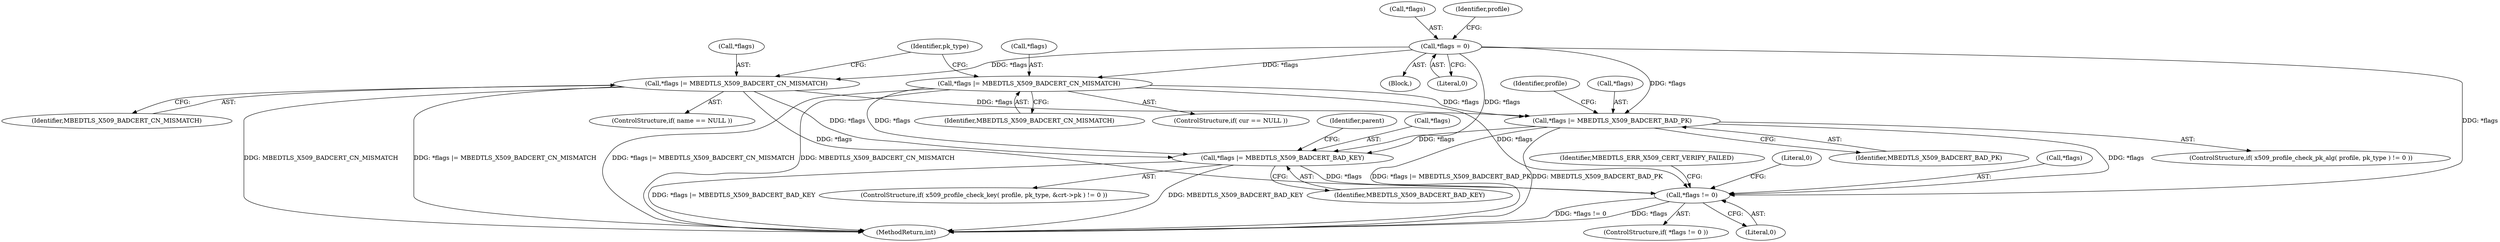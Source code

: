 digraph "0_mbedtls_d15795acd5074e0b44e71f7ede8bdfe1b48591fc@pointer" {
"1000332" [label="(Call,*flags |= MBEDTLS_X509_BADCERT_BAD_PK)"];
"1000236" [label="(Call,*flags |= MBEDTLS_X509_BADCERT_CN_MISMATCH)"];
"1000131" [label="(Call,*flags = 0)"];
"1000315" [label="(Call,*flags |= MBEDTLS_X509_BADCERT_CN_MISMATCH)"];
"1000346" [label="(Call,*flags |= MBEDTLS_X509_BADCERT_BAD_KEY)"];
"1000481" [label="(Call,*flags != 0)"];
"1000339" [label="(Identifier,profile)"];
"1000236" [label="(Call,*flags |= MBEDTLS_X509_BADCERT_CN_MISMATCH)"];
"1000333" [label="(Call,*flags)"];
"1000484" [label="(Literal,0)"];
"1000113" [label="(Block,)"];
"1000237" [label="(Call,*flags)"];
"1000311" [label="(ControlStructure,if( name == NULL ))"];
"1000315" [label="(Call,*flags |= MBEDTLS_X509_BADCERT_CN_MISMATCH)"];
"1000320" [label="(Identifier,pk_type)"];
"1000489" [label="(MethodReturn,int)"];
"1000481" [label="(Call,*flags != 0)"];
"1000318" [label="(Identifier,MBEDTLS_X509_BADCERT_CN_MISMATCH)"];
"1000326" [label="(ControlStructure,if( x509_profile_check_pk_alg( profile, pk_type ) != 0 ))"];
"1000480" [label="(ControlStructure,if( *flags != 0 ))"];
"1000486" [label="(Identifier,MBEDTLS_ERR_X509_CERT_VERIFY_FAILED)"];
"1000352" [label="(Identifier,parent)"];
"1000132" [label="(Call,*flags)"];
"1000346" [label="(Call,*flags |= MBEDTLS_X509_BADCERT_BAD_KEY)"];
"1000316" [label="(Call,*flags)"];
"1000347" [label="(Call,*flags)"];
"1000335" [label="(Identifier,MBEDTLS_X509_BADCERT_BAD_PK)"];
"1000336" [label="(ControlStructure,if( x509_profile_check_key( profile, pk_type, &crt->pk ) != 0 ))"];
"1000131" [label="(Call,*flags = 0)"];
"1000488" [label="(Literal,0)"];
"1000239" [label="(Identifier,MBEDTLS_X509_BADCERT_CN_MISMATCH)"];
"1000349" [label="(Identifier,MBEDTLS_X509_BADCERT_BAD_KEY)"];
"1000482" [label="(Call,*flags)"];
"1000232" [label="(ControlStructure,if( cur == NULL ))"];
"1000137" [label="(Identifier,profile)"];
"1000134" [label="(Literal,0)"];
"1000332" [label="(Call,*flags |= MBEDTLS_X509_BADCERT_BAD_PK)"];
"1000332" -> "1000326"  [label="AST: "];
"1000332" -> "1000335"  [label="CFG: "];
"1000333" -> "1000332"  [label="AST: "];
"1000335" -> "1000332"  [label="AST: "];
"1000339" -> "1000332"  [label="CFG: "];
"1000332" -> "1000489"  [label="DDG: *flags |= MBEDTLS_X509_BADCERT_BAD_PK"];
"1000332" -> "1000489"  [label="DDG: MBEDTLS_X509_BADCERT_BAD_PK"];
"1000236" -> "1000332"  [label="DDG: *flags"];
"1000315" -> "1000332"  [label="DDG: *flags"];
"1000131" -> "1000332"  [label="DDG: *flags"];
"1000332" -> "1000346"  [label="DDG: *flags"];
"1000332" -> "1000481"  [label="DDG: *flags"];
"1000236" -> "1000232"  [label="AST: "];
"1000236" -> "1000239"  [label="CFG: "];
"1000237" -> "1000236"  [label="AST: "];
"1000239" -> "1000236"  [label="AST: "];
"1000320" -> "1000236"  [label="CFG: "];
"1000236" -> "1000489"  [label="DDG: MBEDTLS_X509_BADCERT_CN_MISMATCH"];
"1000236" -> "1000489"  [label="DDG: *flags |= MBEDTLS_X509_BADCERT_CN_MISMATCH"];
"1000131" -> "1000236"  [label="DDG: *flags"];
"1000236" -> "1000346"  [label="DDG: *flags"];
"1000236" -> "1000481"  [label="DDG: *flags"];
"1000131" -> "1000113"  [label="AST: "];
"1000131" -> "1000134"  [label="CFG: "];
"1000132" -> "1000131"  [label="AST: "];
"1000134" -> "1000131"  [label="AST: "];
"1000137" -> "1000131"  [label="CFG: "];
"1000131" -> "1000315"  [label="DDG: *flags"];
"1000131" -> "1000346"  [label="DDG: *flags"];
"1000131" -> "1000481"  [label="DDG: *flags"];
"1000315" -> "1000311"  [label="AST: "];
"1000315" -> "1000318"  [label="CFG: "];
"1000316" -> "1000315"  [label="AST: "];
"1000318" -> "1000315"  [label="AST: "];
"1000320" -> "1000315"  [label="CFG: "];
"1000315" -> "1000489"  [label="DDG: *flags |= MBEDTLS_X509_BADCERT_CN_MISMATCH"];
"1000315" -> "1000489"  [label="DDG: MBEDTLS_X509_BADCERT_CN_MISMATCH"];
"1000315" -> "1000346"  [label="DDG: *flags"];
"1000315" -> "1000481"  [label="DDG: *flags"];
"1000346" -> "1000336"  [label="AST: "];
"1000346" -> "1000349"  [label="CFG: "];
"1000347" -> "1000346"  [label="AST: "];
"1000349" -> "1000346"  [label="AST: "];
"1000352" -> "1000346"  [label="CFG: "];
"1000346" -> "1000489"  [label="DDG: MBEDTLS_X509_BADCERT_BAD_KEY"];
"1000346" -> "1000489"  [label="DDG: *flags |= MBEDTLS_X509_BADCERT_BAD_KEY"];
"1000346" -> "1000481"  [label="DDG: *flags"];
"1000481" -> "1000480"  [label="AST: "];
"1000481" -> "1000484"  [label="CFG: "];
"1000482" -> "1000481"  [label="AST: "];
"1000484" -> "1000481"  [label="AST: "];
"1000486" -> "1000481"  [label="CFG: "];
"1000488" -> "1000481"  [label="CFG: "];
"1000481" -> "1000489"  [label="DDG: *flags != 0"];
"1000481" -> "1000489"  [label="DDG: *flags"];
}

